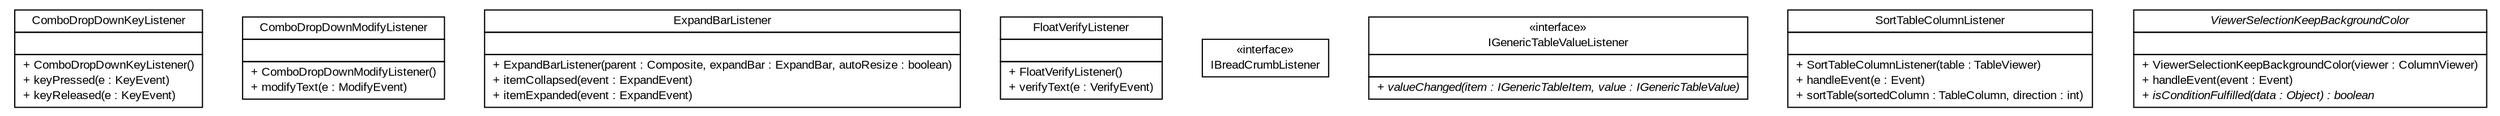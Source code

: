 #!/usr/local/bin/dot
#
# Class diagram 
# Generated by UMLGraph version R5_6-24-gf6e263 (http://www.umlgraph.org/)
#

digraph G {
	edge [fontname="arial",fontsize=10,labelfontname="arial",labelfontsize=10];
	node [fontname="arial",fontsize=10,shape=plaintext];
	nodesep=0.25;
	ranksep=0.5;
	// gov.sandia.cf.parts.listeners.ComboDropDownKeyListener
	c16817 [label=<<table title="gov.sandia.cf.parts.listeners.ComboDropDownKeyListener" border="0" cellborder="1" cellspacing="0" cellpadding="2" port="p" href="./ComboDropDownKeyListener.html">
		<tr><td><table border="0" cellspacing="0" cellpadding="1">
<tr><td align="center" balign="center"> ComboDropDownKeyListener </td></tr>
		</table></td></tr>
		<tr><td><table border="0" cellspacing="0" cellpadding="1">
<tr><td align="left" balign="left">  </td></tr>
		</table></td></tr>
		<tr><td><table border="0" cellspacing="0" cellpadding="1">
<tr><td align="left" balign="left"> + ComboDropDownKeyListener() </td></tr>
<tr><td align="left" balign="left"> + keyPressed(e : KeyEvent) </td></tr>
<tr><td align="left" balign="left"> + keyReleased(e : KeyEvent) </td></tr>
		</table></td></tr>
		</table>>, URL="./ComboDropDownKeyListener.html", fontname="arial", fontcolor="black", fontsize=10.0];
	// gov.sandia.cf.parts.listeners.ComboDropDownModifyListener
	c16818 [label=<<table title="gov.sandia.cf.parts.listeners.ComboDropDownModifyListener" border="0" cellborder="1" cellspacing="0" cellpadding="2" port="p" href="./ComboDropDownModifyListener.html">
		<tr><td><table border="0" cellspacing="0" cellpadding="1">
<tr><td align="center" balign="center"> ComboDropDownModifyListener </td></tr>
		</table></td></tr>
		<tr><td><table border="0" cellspacing="0" cellpadding="1">
<tr><td align="left" balign="left">  </td></tr>
		</table></td></tr>
		<tr><td><table border="0" cellspacing="0" cellpadding="1">
<tr><td align="left" balign="left"> + ComboDropDownModifyListener() </td></tr>
<tr><td align="left" balign="left"> + modifyText(e : ModifyEvent) </td></tr>
		</table></td></tr>
		</table>>, URL="./ComboDropDownModifyListener.html", fontname="arial", fontcolor="black", fontsize=10.0];
	// gov.sandia.cf.parts.listeners.ExpandBarListener
	c16819 [label=<<table title="gov.sandia.cf.parts.listeners.ExpandBarListener" border="0" cellborder="1" cellspacing="0" cellpadding="2" port="p" href="./ExpandBarListener.html">
		<tr><td><table border="0" cellspacing="0" cellpadding="1">
<tr><td align="center" balign="center"> ExpandBarListener </td></tr>
		</table></td></tr>
		<tr><td><table border="0" cellspacing="0" cellpadding="1">
<tr><td align="left" balign="left">  </td></tr>
		</table></td></tr>
		<tr><td><table border="0" cellspacing="0" cellpadding="1">
<tr><td align="left" balign="left"> + ExpandBarListener(parent : Composite, expandBar : ExpandBar, autoResize : boolean) </td></tr>
<tr><td align="left" balign="left"> + itemCollapsed(event : ExpandEvent) </td></tr>
<tr><td align="left" balign="left"> + itemExpanded(event : ExpandEvent) </td></tr>
		</table></td></tr>
		</table>>, URL="./ExpandBarListener.html", fontname="arial", fontcolor="black", fontsize=10.0];
	// gov.sandia.cf.parts.listeners.FloatVerifyListener
	c16820 [label=<<table title="gov.sandia.cf.parts.listeners.FloatVerifyListener" border="0" cellborder="1" cellspacing="0" cellpadding="2" port="p" href="./FloatVerifyListener.html">
		<tr><td><table border="0" cellspacing="0" cellpadding="1">
<tr><td align="center" balign="center"> FloatVerifyListener </td></tr>
		</table></td></tr>
		<tr><td><table border="0" cellspacing="0" cellpadding="1">
<tr><td align="left" balign="left">  </td></tr>
		</table></td></tr>
		<tr><td><table border="0" cellspacing="0" cellpadding="1">
<tr><td align="left" balign="left"> + FloatVerifyListener() </td></tr>
<tr><td align="left" balign="left"> + verifyText(e : VerifyEvent) </td></tr>
		</table></td></tr>
		</table>>, URL="./FloatVerifyListener.html", fontname="arial", fontcolor="black", fontsize=10.0];
	// gov.sandia.cf.parts.listeners.IBreadCrumbListener
	c16821 [label=<<table title="gov.sandia.cf.parts.listeners.IBreadCrumbListener" border="0" cellborder="1" cellspacing="0" cellpadding="2" port="p" href="./IBreadCrumbListener.html">
		<tr><td><table border="0" cellspacing="0" cellpadding="1">
<tr><td align="center" balign="center"> &#171;interface&#187; </td></tr>
<tr><td align="center" balign="center"> IBreadCrumbListener </td></tr>
		</table></td></tr>
		</table>>, URL="./IBreadCrumbListener.html", fontname="arial", fontcolor="black", fontsize=10.0];
	// gov.sandia.cf.parts.listeners.IGenericTableValueListener
	c16822 [label=<<table title="gov.sandia.cf.parts.listeners.IGenericTableValueListener" border="0" cellborder="1" cellspacing="0" cellpadding="2" port="p" href="./IGenericTableValueListener.html">
		<tr><td><table border="0" cellspacing="0" cellpadding="1">
<tr><td align="center" balign="center"> &#171;interface&#187; </td></tr>
<tr><td align="center" balign="center"> IGenericTableValueListener </td></tr>
		</table></td></tr>
		<tr><td><table border="0" cellspacing="0" cellpadding="1">
<tr><td align="left" balign="left">  </td></tr>
		</table></td></tr>
		<tr><td><table border="0" cellspacing="0" cellpadding="1">
<tr><td align="left" balign="left"><font face="arial italic" point-size="10.0"> + valueChanged(item : IGenericTableItem, value : IGenericTableValue) </font></td></tr>
		</table></td></tr>
		</table>>, URL="./IGenericTableValueListener.html", fontname="arial", fontcolor="black", fontsize=10.0];
	// gov.sandia.cf.parts.listeners.SortTableColumnListener
	c16823 [label=<<table title="gov.sandia.cf.parts.listeners.SortTableColumnListener" border="0" cellborder="1" cellspacing="0" cellpadding="2" port="p" href="./SortTableColumnListener.html">
		<tr><td><table border="0" cellspacing="0" cellpadding="1">
<tr><td align="center" balign="center"> SortTableColumnListener </td></tr>
		</table></td></tr>
		<tr><td><table border="0" cellspacing="0" cellpadding="1">
<tr><td align="left" balign="left">  </td></tr>
		</table></td></tr>
		<tr><td><table border="0" cellspacing="0" cellpadding="1">
<tr><td align="left" balign="left"> + SortTableColumnListener(table : TableViewer) </td></tr>
<tr><td align="left" balign="left"> + handleEvent(e : Event) </td></tr>
<tr><td align="left" balign="left"> + sortTable(sortedColumn : TableColumn, direction : int) </td></tr>
		</table></td></tr>
		</table>>, URL="./SortTableColumnListener.html", fontname="arial", fontcolor="black", fontsize=10.0];
	// gov.sandia.cf.parts.listeners.ViewerSelectionKeepBackgroundColor
	c16824 [label=<<table title="gov.sandia.cf.parts.listeners.ViewerSelectionKeepBackgroundColor" border="0" cellborder="1" cellspacing="0" cellpadding="2" port="p" href="./ViewerSelectionKeepBackgroundColor.html">
		<tr><td><table border="0" cellspacing="0" cellpadding="1">
<tr><td align="center" balign="center"><font face="arial italic"> ViewerSelectionKeepBackgroundColor </font></td></tr>
		</table></td></tr>
		<tr><td><table border="0" cellspacing="0" cellpadding="1">
<tr><td align="left" balign="left">  </td></tr>
		</table></td></tr>
		<tr><td><table border="0" cellspacing="0" cellpadding="1">
<tr><td align="left" balign="left"> + ViewerSelectionKeepBackgroundColor(viewer : ColumnViewer) </td></tr>
<tr><td align="left" balign="left"> + handleEvent(event : Event) </td></tr>
<tr><td align="left" balign="left"><font face="arial italic" point-size="10.0"> + isConditionFulfilled(data : Object) : boolean </font></td></tr>
		</table></td></tr>
		</table>>, URL="./ViewerSelectionKeepBackgroundColor.html", fontname="arial", fontcolor="black", fontsize=10.0];
}

